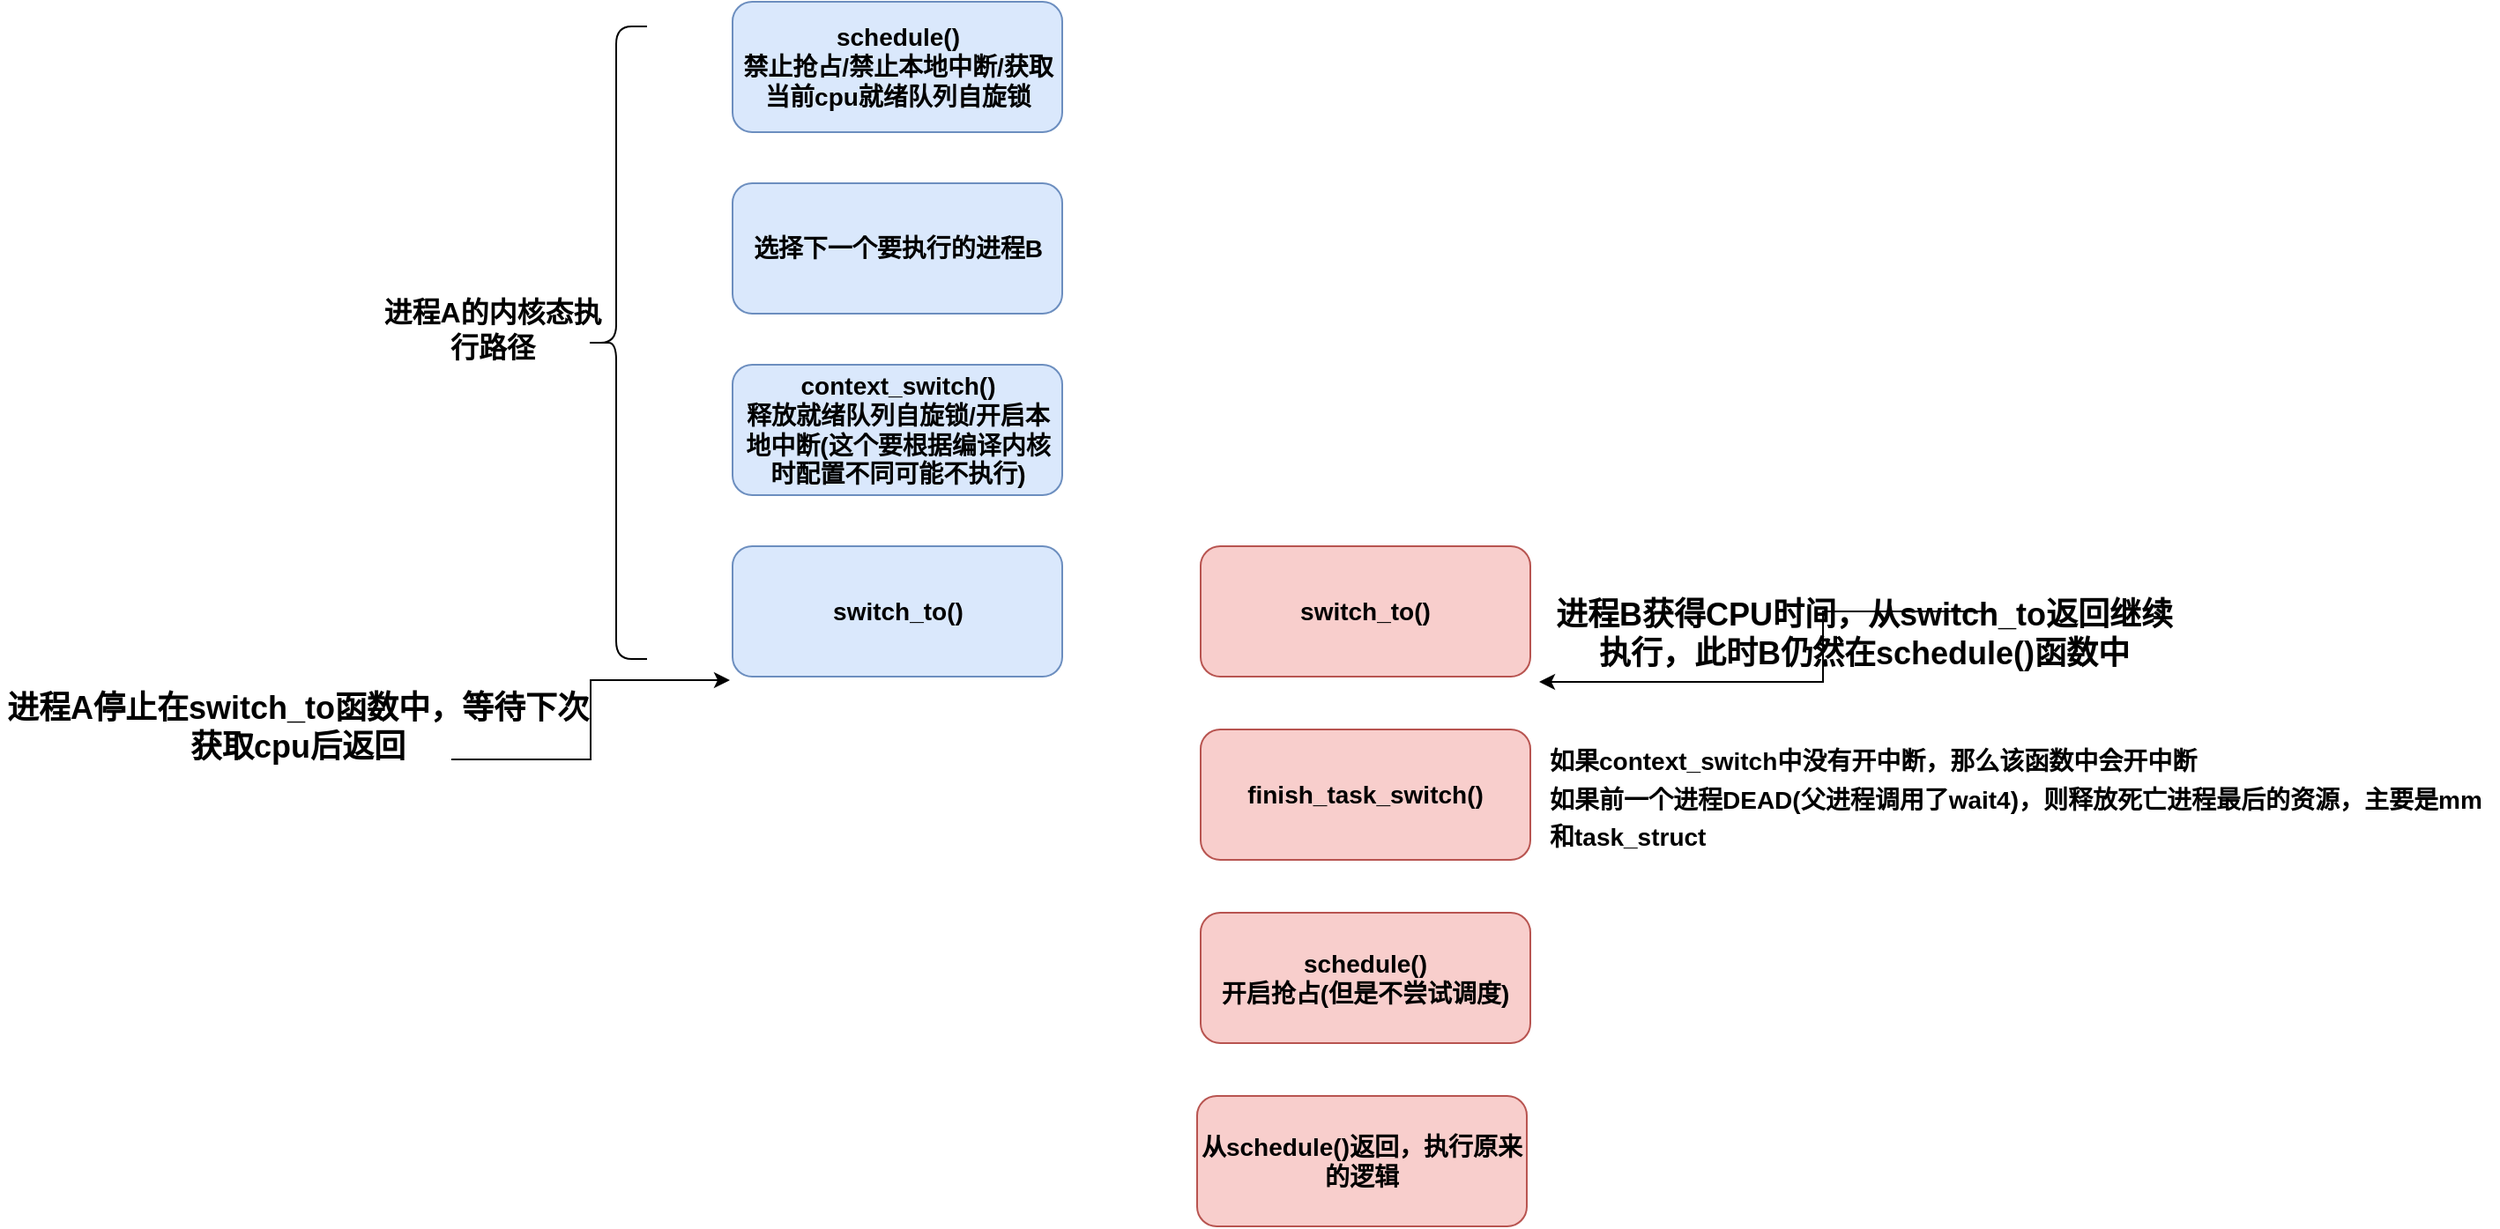 <mxfile version="16.5.6" type="github">
  <diagram id="_esSkfqDq4ebZRXKBrC7" name="Page-1">
    <mxGraphModel dx="2054" dy="877" grid="0" gridSize="10" guides="1" tooltips="1" connect="1" arrows="1" fold="1" page="0" pageScale="1" pageWidth="827" pageHeight="1169" math="0" shadow="0">
      <root>
        <mxCell id="0" />
        <mxCell id="1" parent="0" />
        <mxCell id="8tqqaebuSJLrLSOYF8vN-3" value="&lt;font style=&quot;font-size: 14px&quot;&gt;&lt;b&gt;schedule()&lt;br&gt;禁止抢占/禁止本地中断/获取当前cpu就绪队列自旋锁&lt;br&gt;&lt;/b&gt;&lt;/font&gt;" style="rounded=1;whiteSpace=wrap;html=1;fillColor=#dae8fc;strokeColor=#6c8ebf;" vertex="1" parent="1">
          <mxGeometry x="167.5" y="116" width="187" height="74" as="geometry" />
        </mxCell>
        <mxCell id="8tqqaebuSJLrLSOYF8vN-5" value="&lt;font style=&quot;font-size: 14px&quot;&gt;&lt;b&gt;选择下一个要执行的进程B&lt;br&gt;&lt;/b&gt;&lt;/font&gt;" style="rounded=1;whiteSpace=wrap;html=1;fillColor=#dae8fc;strokeColor=#6c8ebf;" vertex="1" parent="1">
          <mxGeometry x="167.5" y="219" width="187" height="74" as="geometry" />
        </mxCell>
        <mxCell id="8tqqaebuSJLrLSOYF8vN-6" value="&lt;font style=&quot;font-size: 14px&quot;&gt;&lt;b&gt;context_switch()&lt;br&gt;释放就绪队列自旋锁/开启本地中断(这个要根据编译内核时配置不同可能不执行)&lt;br&gt;&lt;/b&gt;&lt;/font&gt;" style="rounded=1;whiteSpace=wrap;html=1;fillColor=#dae8fc;strokeColor=#6c8ebf;" vertex="1" parent="1">
          <mxGeometry x="167.5" y="322" width="187" height="74" as="geometry" />
        </mxCell>
        <mxCell id="8tqqaebuSJLrLSOYF8vN-7" value="&lt;font style=&quot;font-size: 14px&quot;&gt;&lt;b&gt;switch_to()&lt;br&gt;&lt;/b&gt;&lt;/font&gt;" style="rounded=1;whiteSpace=wrap;html=1;fillColor=#dae8fc;strokeColor=#6c8ebf;" vertex="1" parent="1">
          <mxGeometry x="167.5" y="425" width="187" height="74" as="geometry" />
        </mxCell>
        <mxCell id="8tqqaebuSJLrLSOYF8vN-8" value="" style="shape=curlyBracket;whiteSpace=wrap;html=1;rounded=1;fontSize=14;" vertex="1" parent="1">
          <mxGeometry x="84" y="130" width="35" height="359" as="geometry" />
        </mxCell>
        <mxCell id="8tqqaebuSJLrLSOYF8vN-9" value="&lt;font style=&quot;font-size: 16px&quot;&gt;&lt;b&gt;进程A的内核态执行路径&lt;/b&gt;&lt;/font&gt;" style="text;html=1;strokeColor=none;fillColor=none;align=center;verticalAlign=middle;whiteSpace=wrap;rounded=0;fontSize=14;" vertex="1" parent="1">
          <mxGeometry x="-33" y="290" width="129" height="24" as="geometry" />
        </mxCell>
        <mxCell id="8tqqaebuSJLrLSOYF8vN-11" value="" style="edgeStyle=elbowEdgeStyle;elbow=horizontal;endArrow=classic;html=1;rounded=0;fontSize=16;" edge="1" parent="1">
          <mxGeometry width="50" height="50" relative="1" as="geometry">
            <mxPoint x="8" y="546" as="sourcePoint" />
            <mxPoint x="166" y="501" as="targetPoint" />
          </mxGeometry>
        </mxCell>
        <mxCell id="8tqqaebuSJLrLSOYF8vN-12" value="&lt;font style=&quot;font-size: 18px&quot;&gt;&lt;b&gt;进程A停止在switch_to函数中，等待下次获取cpu后返回&lt;/b&gt;&lt;/font&gt;" style="text;html=1;strokeColor=none;fillColor=none;align=center;verticalAlign=middle;whiteSpace=wrap;rounded=0;fontSize=16;" vertex="1" parent="1">
          <mxGeometry x="-248" y="511" width="338" height="34" as="geometry" />
        </mxCell>
        <mxCell id="8tqqaebuSJLrLSOYF8vN-14" value="&lt;font style=&quot;font-size: 14px&quot;&gt;&lt;b&gt;switch_to()&lt;br&gt;&lt;/b&gt;&lt;/font&gt;" style="rounded=1;whiteSpace=wrap;html=1;fillColor=#f8cecc;strokeColor=#b85450;" vertex="1" parent="1">
          <mxGeometry x="433" y="425" width="187" height="74" as="geometry" />
        </mxCell>
        <mxCell id="8tqqaebuSJLrLSOYF8vN-15" value="" style="edgeStyle=elbowEdgeStyle;elbow=horizontal;endArrow=none;html=1;rounded=0;fontSize=16;endFill=0;startArrow=classic;startFill=1;" edge="1" parent="1">
          <mxGeometry width="50" height="50" relative="1" as="geometry">
            <mxPoint x="625" y="502" as="sourcePoint" />
            <mxPoint x="882" y="462" as="targetPoint" />
            <Array as="points">
              <mxPoint x="786" y="487" />
            </Array>
          </mxGeometry>
        </mxCell>
        <mxCell id="8tqqaebuSJLrLSOYF8vN-16" value="&lt;b&gt;&lt;font style=&quot;font-size: 18px&quot;&gt;进程B获得CPU时间，从switch_to返回继续执行，此时B仍然在schedule()函数中&lt;/font&gt;&lt;/b&gt;" style="text;html=1;strokeColor=none;fillColor=none;align=center;verticalAlign=middle;whiteSpace=wrap;rounded=0;fontSize=18;" vertex="1" parent="1">
          <mxGeometry x="633" y="455" width="353" height="39" as="geometry" />
        </mxCell>
        <mxCell id="8tqqaebuSJLrLSOYF8vN-17" value="&lt;font style=&quot;font-size: 14px&quot;&gt;&lt;b&gt;finish_task_switch()&lt;br&gt;&lt;/b&gt;&lt;/font&gt;" style="rounded=1;whiteSpace=wrap;html=1;fillColor=#f8cecc;strokeColor=#b85450;" vertex="1" parent="1">
          <mxGeometry x="433" y="529" width="187" height="74" as="geometry" />
        </mxCell>
        <mxCell id="8tqqaebuSJLrLSOYF8vN-18" value="&lt;b style=&quot;color: rgb(0 , 0 , 0) ; font-family: &amp;#34;helvetica&amp;#34; ; font-size: 14px ; font-style: normal ; letter-spacing: normal ; text-align: center ; text-indent: 0px ; text-transform: none ; word-spacing: 0px ; background-color: rgb(255 , 255 , 255)&quot;&gt;如果context_switch中没有开中断，那么该函数中会开中断&lt;br&gt;如果前一个进程DEAD(父进程调用了wait4)，则释放死亡进程最后的资源，主要是mm和task_struct&lt;/b&gt;" style="text;whiteSpace=wrap;html=1;fontSize=18;" vertex="1" parent="1">
          <mxGeometry x="629" y="529" width="540" height="74" as="geometry" />
        </mxCell>
        <mxCell id="8tqqaebuSJLrLSOYF8vN-20" value="&lt;font style=&quot;font-size: 14px&quot;&gt;&lt;b&gt;schedule()&lt;br&gt;开启抢占(但是不尝试调度)&lt;br&gt;&lt;/b&gt;&lt;/font&gt;" style="rounded=1;whiteSpace=wrap;html=1;fillColor=#f8cecc;strokeColor=#b85450;" vertex="1" parent="1">
          <mxGeometry x="433" y="633" width="187" height="74" as="geometry" />
        </mxCell>
        <mxCell id="8tqqaebuSJLrLSOYF8vN-21" value="&lt;font style=&quot;font-size: 14px&quot;&gt;&lt;b&gt;从schedule()返回，执行原来的逻辑&lt;br&gt;&lt;/b&gt;&lt;/font&gt;" style="rounded=1;whiteSpace=wrap;html=1;fillColor=#f8cecc;strokeColor=#b85450;" vertex="1" parent="1">
          <mxGeometry x="431" y="737" width="187" height="74" as="geometry" />
        </mxCell>
      </root>
    </mxGraphModel>
  </diagram>
</mxfile>
